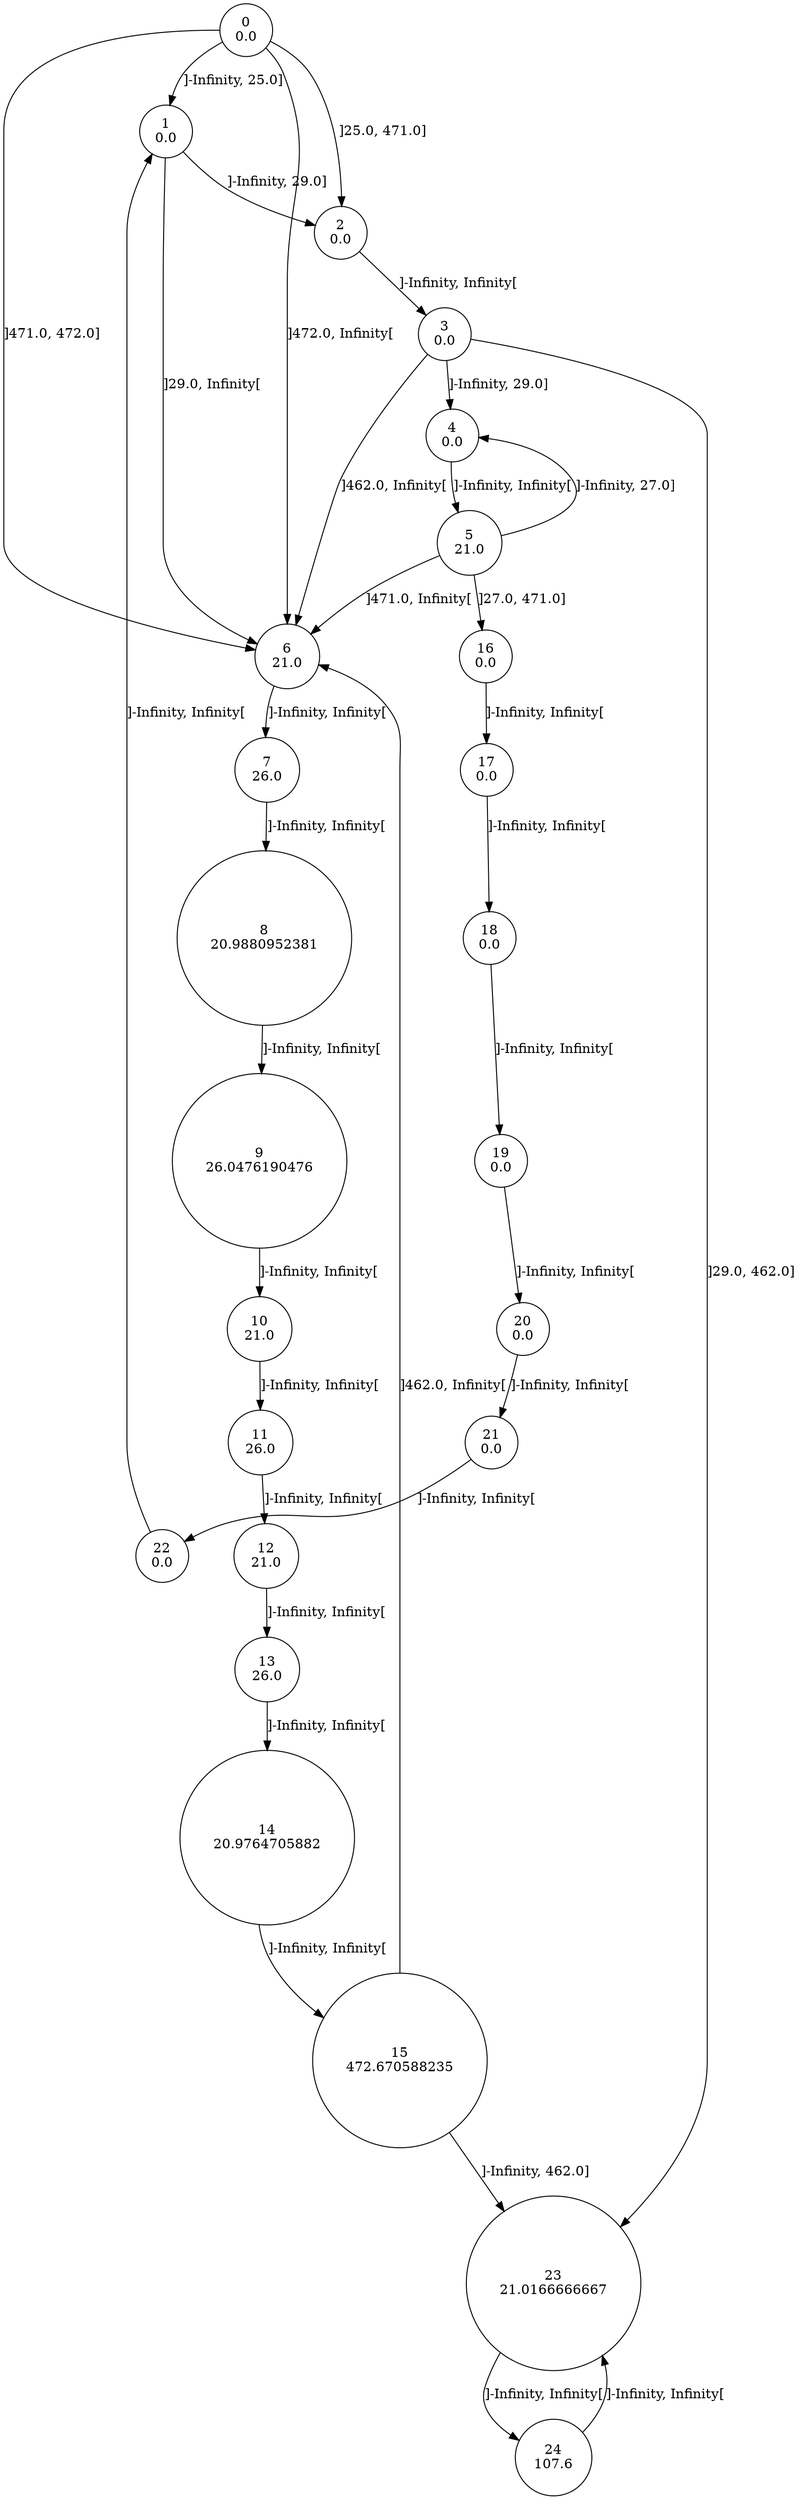 digraph a {
0 [shape=circle, label="0\n0.0"];
	0 -> 1 [label="]-Infinity, 25.0]"];
	0 -> 2 [label="]25.0, 471.0]"];
	0 -> 6 [label="]471.0, 472.0]"];
	0 -> 6 [label="]472.0, Infinity["];
1 [shape=circle, label="1\n0.0"];
	1 -> 2 [label="]-Infinity, 29.0]"];
	1 -> 6 [label="]29.0, Infinity["];
2 [shape=circle, label="2\n0.0"];
	2 -> 3 [label="]-Infinity, Infinity["];
3 [shape=circle, label="3\n0.0"];
	3 -> 4 [label="]-Infinity, 29.0]"];
	3 -> 23 [label="]29.0, 462.0]"];
	3 -> 6 [label="]462.0, Infinity["];
4 [shape=circle, label="4\n0.0"];
	4 -> 5 [label="]-Infinity, Infinity["];
5 [shape=circle, label="5\n21.0"];
	5 -> 4 [label="]-Infinity, 27.0]"];
	5 -> 16 [label="]27.0, 471.0]"];
	5 -> 6 [label="]471.0, Infinity["];
6 [shape=circle, label="6\n21.0"];
	6 -> 7 [label="]-Infinity, Infinity["];
7 [shape=circle, label="7\n26.0"];
	7 -> 8 [label="]-Infinity, Infinity["];
8 [shape=circle, label="8\n20.9880952381"];
	8 -> 9 [label="]-Infinity, Infinity["];
9 [shape=circle, label="9\n26.0476190476"];
	9 -> 10 [label="]-Infinity, Infinity["];
10 [shape=circle, label="10\n21.0"];
	10 -> 11 [label="]-Infinity, Infinity["];
11 [shape=circle, label="11\n26.0"];
	11 -> 12 [label="]-Infinity, Infinity["];
12 [shape=circle, label="12\n21.0"];
	12 -> 13 [label="]-Infinity, Infinity["];
13 [shape=circle, label="13\n26.0"];
	13 -> 14 [label="]-Infinity, Infinity["];
14 [shape=circle, label="14\n20.9764705882"];
	14 -> 15 [label="]-Infinity, Infinity["];
15 [shape=circle, label="15\n472.670588235"];
	15 -> 23 [label="]-Infinity, 462.0]"];
	15 -> 6 [label="]462.0, Infinity["];
16 [shape=circle, label="16\n0.0"];
	16 -> 17 [label="]-Infinity, Infinity["];
17 [shape=circle, label="17\n0.0"];
	17 -> 18 [label="]-Infinity, Infinity["];
18 [shape=circle, label="18\n0.0"];
	18 -> 19 [label="]-Infinity, Infinity["];
19 [shape=circle, label="19\n0.0"];
	19 -> 20 [label="]-Infinity, Infinity["];
20 [shape=circle, label="20\n0.0"];
	20 -> 21 [label="]-Infinity, Infinity["];
21 [shape=circle, label="21\n0.0"];
	21 -> 22 [label="]-Infinity, Infinity["];
22 [shape=circle, label="22\n0.0"];
	22 -> 1 [label="]-Infinity, Infinity["];
23 [shape=circle, label="23\n21.0166666667"];
	23 -> 24 [label="]-Infinity, Infinity["];
24 [shape=circle, label="24\n107.6"];
	24 -> 23 [label="]-Infinity, Infinity["];
}